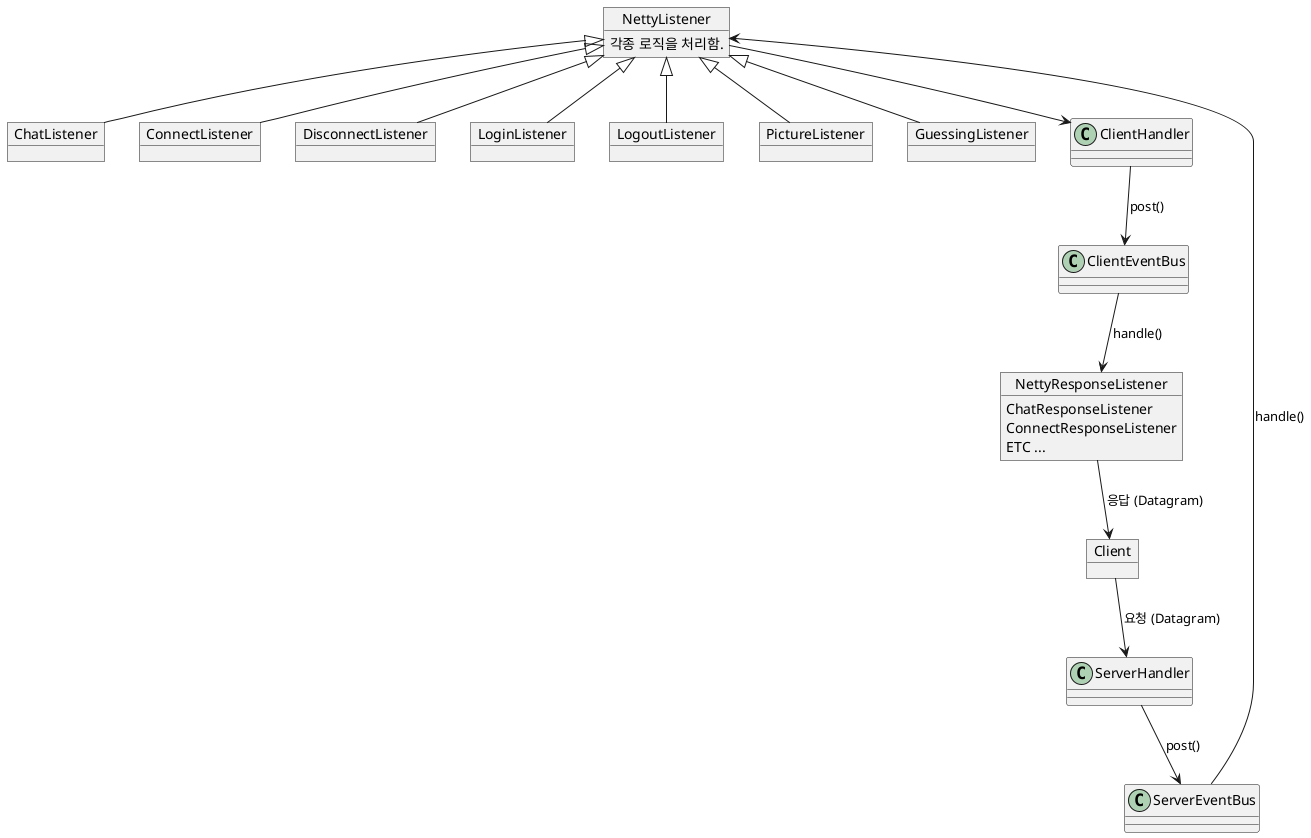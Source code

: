 @startuml
object NettyListener
NettyListener : 각종 로직을 처리함.

object NettyResponseListener
NettyResponseListener : ChatResponseListener
NettyResponseListener : ConnectResponseListener
NettyResponseListener : ETC ...

object ChatListener
object ConnectListener
object DisconnectListener
object LoginListener
object LogoutListener
object PictureListener
object GuessingListener
object Client

Client --> ServerHandler : 요청 (Datagram)
NettyResponseListener --> Client : 응답 (Datagram)

NettyListener <|-- LoginListener
NettyListener <|-- LogoutListener
NettyListener <|-- ChatListener
NettyListener <|-- ConnectListener
NettyListener <|-- DisconnectListener
NettyListener <|-- PictureListener
NettyListener <|-- GuessingListener
NettyListener --> ClientHandler

ClientHandler --> ClientEventBus : post()
ClientEventBus --> NettyResponseListener : handle()

ServerHandler --> ServerEventBus : post()
ServerEventBus --> NettyListener : handle()

'Object01 <|-- Object02 (상속)
'Object03 *-- Object04
'Object05 o-- "4" Object06 (집합)
'Object07 .. Object08 : some labels (연관)
@enduml
